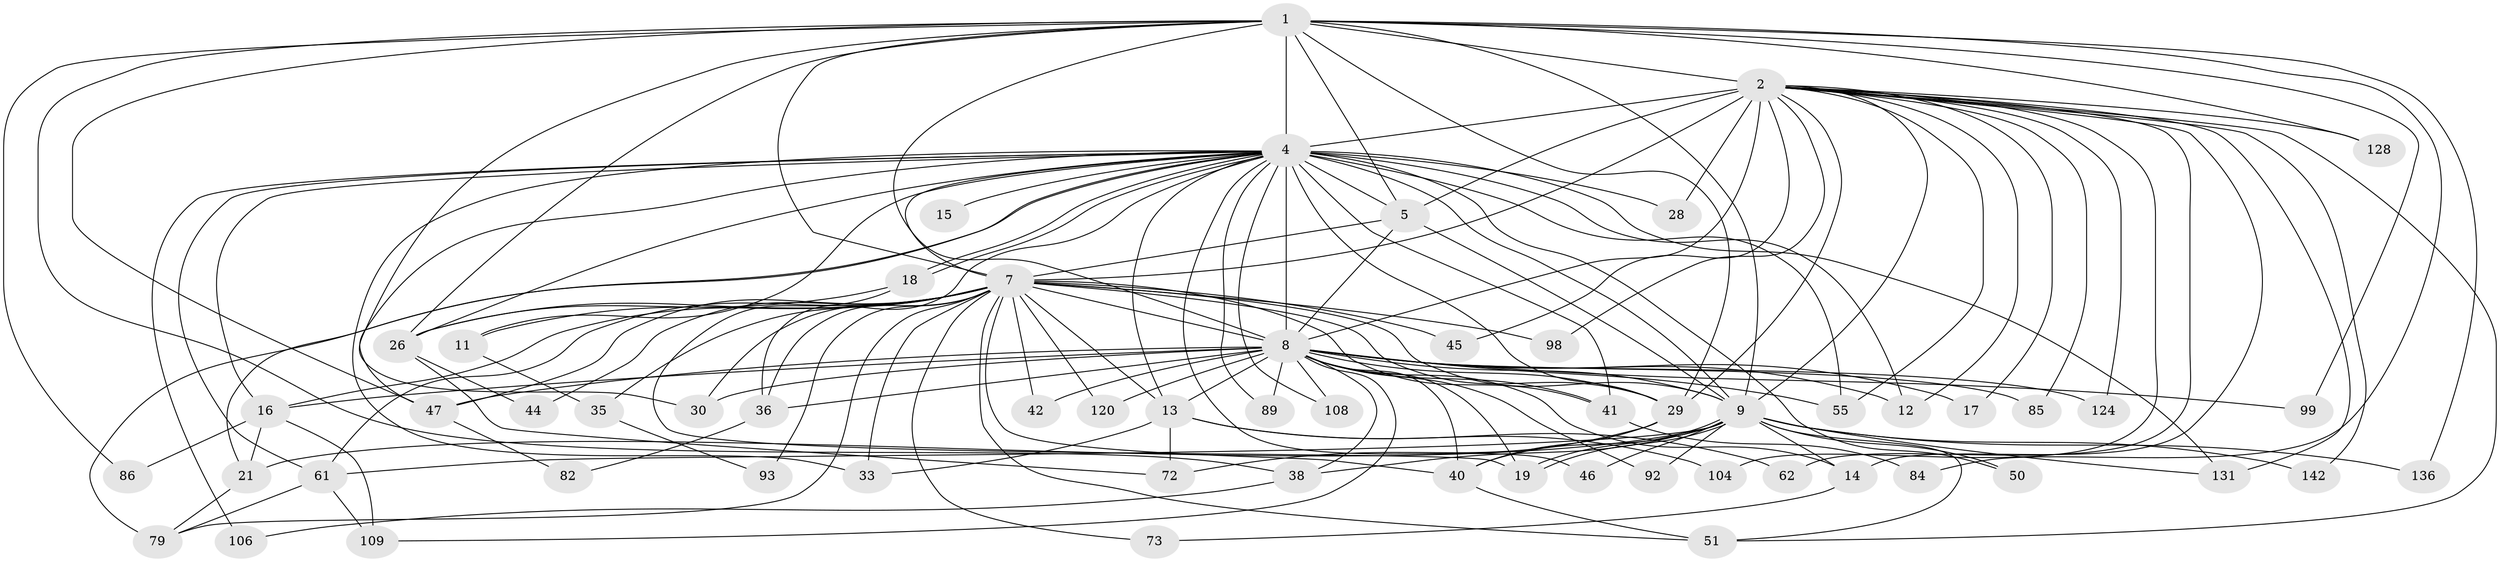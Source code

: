 // original degree distribution, {22: 0.006711409395973154, 18: 0.006711409395973154, 26: 0.013422818791946308, 17: 0.006711409395973154, 14: 0.006711409395973154, 25: 0.013422818791946308, 41: 0.006711409395973154, 36: 0.006711409395973154, 3: 0.174496644295302, 5: 0.06040268456375839, 4: 0.11409395973154363, 2: 0.5436241610738255, 6: 0.020134228187919462, 7: 0.006711409395973154, 10: 0.006711409395973154, 8: 0.006711409395973154}
// Generated by graph-tools (version 1.1) at 2025/17/03/04/25 18:17:45]
// undirected, 59 vertices, 154 edges
graph export_dot {
graph [start="1"]
  node [color=gray90,style=filled];
  1 [super="+37"];
  2 [super="+3+105"];
  4 [super="+39+94+10+23+6"];
  5 [super="+112+31+67+22"];
  7 [super="+103"];
  8 [super="+87+32+75+58"];
  9;
  11;
  12;
  13 [super="+57+123"];
  14;
  15;
  16;
  17;
  18 [super="+115"];
  19;
  21;
  26 [super="+64"];
  28;
  29 [super="+59"];
  30 [super="+148+60"];
  33 [super="+77"];
  35;
  36;
  38 [super="+83"];
  40 [super="+91+69"];
  41 [super="+95+52"];
  42;
  44;
  45;
  46;
  47 [super="+70+63"];
  50;
  51 [super="+122+66"];
  55;
  61 [super="+90"];
  62 [super="+78"];
  72 [super="+74"];
  73;
  79 [super="+100"];
  82;
  84;
  85;
  86;
  89;
  92;
  93;
  98;
  99;
  104;
  106;
  108;
  109;
  120;
  124;
  128;
  131 [super="+139"];
  136;
  142;
  1 -- 2 [weight=2];
  1 -- 4 [weight=4];
  1 -- 5 [weight=2];
  1 -- 7;
  1 -- 8 [weight=4];
  1 -- 9;
  1 -- 30;
  1 -- 38;
  1 -- 84;
  1 -- 86;
  1 -- 99;
  1 -- 128;
  1 -- 136;
  1 -- 29;
  1 -- 26;
  1 -- 47;
  2 -- 4 [weight=9];
  2 -- 5 [weight=3];
  2 -- 7 [weight=2];
  2 -- 8 [weight=6];
  2 -- 9 [weight=2];
  2 -- 12;
  2 -- 17;
  2 -- 45;
  2 -- 62 [weight=2];
  2 -- 104;
  2 -- 128;
  2 -- 131;
  2 -- 14;
  2 -- 142;
  2 -- 85;
  2 -- 28;
  2 -- 29;
  2 -- 98;
  2 -- 51;
  2 -- 55;
  2 -- 124;
  4 -- 5 [weight=4];
  4 -- 7 [weight=5];
  4 -- 8 [weight=12];
  4 -- 9 [weight=4];
  4 -- 13 [weight=2];
  4 -- 18;
  4 -- 18;
  4 -- 55;
  4 -- 108;
  4 -- 21;
  4 -- 11;
  4 -- 12;
  4 -- 79 [weight=3];
  4 -- 89;
  4 -- 26 [weight=2];
  4 -- 29;
  4 -- 36;
  4 -- 41;
  4 -- 106;
  4 -- 46;
  4 -- 50;
  4 -- 16;
  4 -- 131;
  4 -- 15;
  4 -- 28;
  4 -- 33 [weight=2];
  4 -- 47;
  4 -- 61;
  5 -- 7 [weight=2];
  5 -- 8 [weight=4];
  5 -- 9;
  7 -- 8 [weight=5];
  7 -- 9;
  7 -- 11;
  7 -- 13 [weight=2];
  7 -- 16;
  7 -- 26;
  7 -- 29;
  7 -- 30;
  7 -- 33;
  7 -- 35;
  7 -- 36;
  7 -- 40;
  7 -- 42;
  7 -- 44;
  7 -- 45;
  7 -- 47 [weight=2];
  7 -- 61;
  7 -- 73;
  7 -- 79;
  7 -- 93 [weight=2];
  7 -- 98;
  7 -- 120;
  7 -- 41 [weight=2];
  7 -- 51;
  8 -- 9 [weight=3];
  8 -- 12;
  8 -- 16;
  8 -- 17;
  8 -- 41;
  8 -- 42 [weight=2];
  8 -- 89;
  8 -- 120;
  8 -- 124;
  8 -- 40;
  8 -- 38;
  8 -- 30 [weight=2];
  8 -- 19;
  8 -- 55;
  8 -- 92;
  8 -- 99;
  8 -- 108;
  8 -- 13;
  8 -- 14;
  8 -- 109;
  8 -- 47;
  8 -- 29;
  8 -- 36;
  8 -- 85;
  9 -- 14;
  9 -- 19;
  9 -- 19;
  9 -- 21;
  9 -- 38;
  9 -- 46;
  9 -- 50;
  9 -- 51;
  9 -- 61;
  9 -- 92;
  9 -- 131;
  9 -- 136;
  9 -- 142;
  9 -- 40;
  11 -- 35;
  13 -- 72;
  13 -- 104;
  13 -- 62;
  13 -- 33;
  14 -- 73;
  16 -- 21;
  16 -- 86;
  16 -- 109;
  18 -- 26;
  18 -- 19;
  21 -- 79;
  26 -- 44;
  26 -- 72;
  29 -- 40;
  29 -- 72;
  35 -- 93;
  36 -- 82;
  38 -- 106;
  40 -- 51;
  41 -- 84;
  47 -- 82;
  61 -- 109;
  61 -- 79;
}

